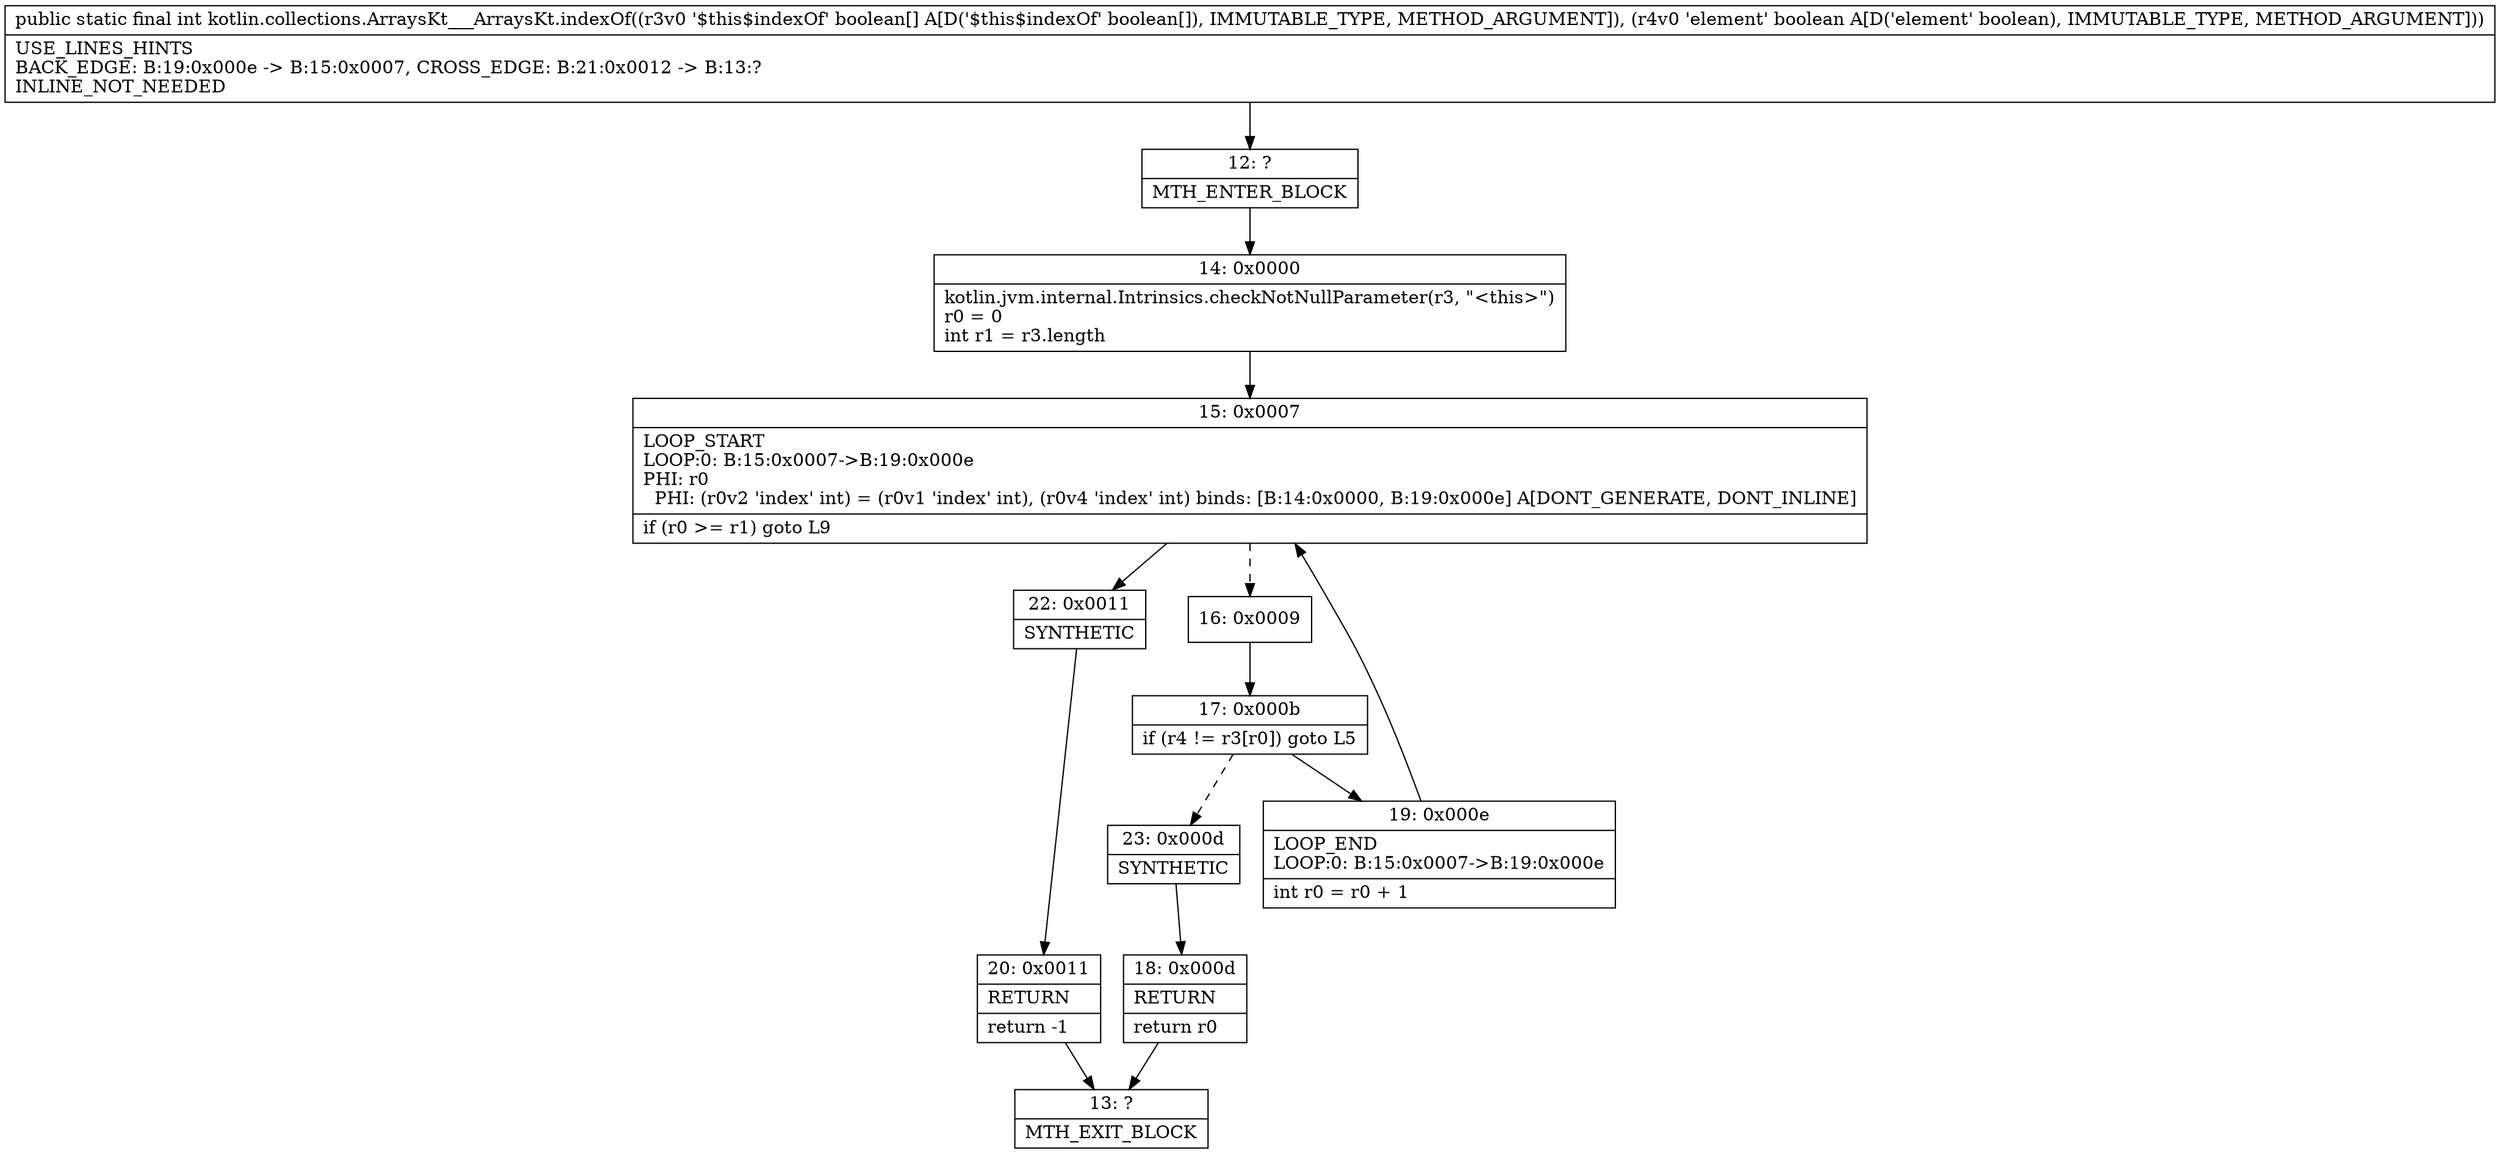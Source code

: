 digraph "CFG forkotlin.collections.ArraysKt___ArraysKt.indexOf([ZZ)I" {
Node_12 [shape=record,label="{12\:\ ?|MTH_ENTER_BLOCK\l}"];
Node_14 [shape=record,label="{14\:\ 0x0000|kotlin.jvm.internal.Intrinsics.checkNotNullParameter(r3, \"\<this\>\")\lr0 = 0\lint r1 = r3.length\l}"];
Node_15 [shape=record,label="{15\:\ 0x0007|LOOP_START\lLOOP:0: B:15:0x0007\-\>B:19:0x000e\lPHI: r0 \l  PHI: (r0v2 'index' int) = (r0v1 'index' int), (r0v4 'index' int) binds: [B:14:0x0000, B:19:0x000e] A[DONT_GENERATE, DONT_INLINE]\l|if (r0 \>= r1) goto L9\l}"];
Node_16 [shape=record,label="{16\:\ 0x0009}"];
Node_17 [shape=record,label="{17\:\ 0x000b|if (r4 != r3[r0]) goto L5\l}"];
Node_19 [shape=record,label="{19\:\ 0x000e|LOOP_END\lLOOP:0: B:15:0x0007\-\>B:19:0x000e\l|int r0 = r0 + 1\l}"];
Node_23 [shape=record,label="{23\:\ 0x000d|SYNTHETIC\l}"];
Node_18 [shape=record,label="{18\:\ 0x000d|RETURN\l|return r0\l}"];
Node_13 [shape=record,label="{13\:\ ?|MTH_EXIT_BLOCK\l}"];
Node_22 [shape=record,label="{22\:\ 0x0011|SYNTHETIC\l}"];
Node_20 [shape=record,label="{20\:\ 0x0011|RETURN\l|return \-1\l}"];
MethodNode[shape=record,label="{public static final int kotlin.collections.ArraysKt___ArraysKt.indexOf((r3v0 '$this$indexOf' boolean[] A[D('$this$indexOf' boolean[]), IMMUTABLE_TYPE, METHOD_ARGUMENT]), (r4v0 'element' boolean A[D('element' boolean), IMMUTABLE_TYPE, METHOD_ARGUMENT]))  | USE_LINES_HINTS\lBACK_EDGE: B:19:0x000e \-\> B:15:0x0007, CROSS_EDGE: B:21:0x0012 \-\> B:13:?\lINLINE_NOT_NEEDED\l}"];
MethodNode -> Node_12;Node_12 -> Node_14;
Node_14 -> Node_15;
Node_15 -> Node_16[style=dashed];
Node_15 -> Node_22;
Node_16 -> Node_17;
Node_17 -> Node_19;
Node_17 -> Node_23[style=dashed];
Node_19 -> Node_15;
Node_23 -> Node_18;
Node_18 -> Node_13;
Node_22 -> Node_20;
Node_20 -> Node_13;
}

